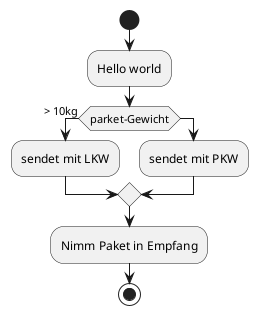 @startuml
start
:Hello world;
if (parket-Gewicht) is (> 10kg) then
:sendet mit LKW;
else
:sendet mit PKW;
endif
:Nimm Paket in Empfang;
stop
@enduml
